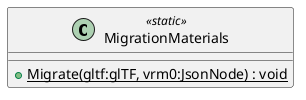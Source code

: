 @startuml
class MigrationMaterials <<static>> {
    + {static} Migrate(gltf:glTF, vrm0:JsonNode) : void
}
@enduml
